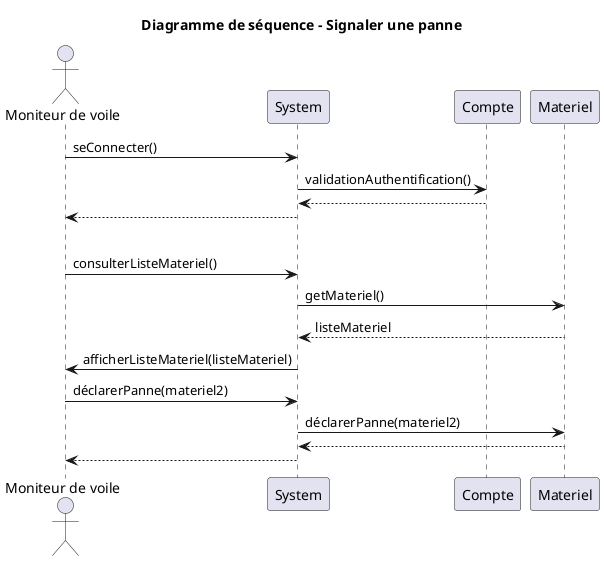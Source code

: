 @startuml
'https://plantuml.com/sequence-diagram

title : Diagramme de séquence - Signaler une panne

actor "Moniteur de voile" as mono

'Connexion à un compte'
mono -> System : seConnecter()
System -> Compte : validationAuthentification()
return
System --> mono

'Séparation'
|||

'Le moniteur signale une panne'
mono -> System : consulterListeMateriel()
System -> Materiel : getMateriel()
return listeMateriel
System -> mono : afficherListeMateriel(listeMateriel)
mono -> System : déclarerPanne(materiel2)
System -> Materiel : déclarerPanne(materiel2)
return
System --> mono


@enduml